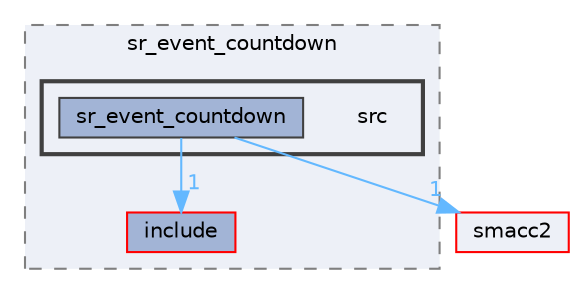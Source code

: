 digraph "smacc2_state_reactor_library/sr_event_countdown/src"
{
 // LATEX_PDF_SIZE
  bgcolor="transparent";
  edge [fontname=Helvetica,fontsize=10,labelfontname=Helvetica,labelfontsize=10];
  node [fontname=Helvetica,fontsize=10,shape=box,height=0.2,width=0.4];
  compound=true
  subgraph clusterdir_592440c3e063f9c7717bfbba92945e09 {
    graph [ bgcolor="#edf0f7", pencolor="grey50", label="sr_event_countdown", fontname=Helvetica,fontsize=10 style="filled,dashed", URL="dir_592440c3e063f9c7717bfbba92945e09.html",tooltip=""]
  dir_9245550806a3c058ea3f62bc557395a8 [label="include", fillcolor="#a2b4d6", color="red", style="filled", URL="dir_9245550806a3c058ea3f62bc557395a8.html",tooltip=""];
  subgraph clusterdir_1a8e65311f7986b07a2de1a726006f2a {
    graph [ bgcolor="#edf0f7", pencolor="grey25", label="", fontname=Helvetica,fontsize=10 style="filled,bold", URL="dir_1a8e65311f7986b07a2de1a726006f2a.html",tooltip=""]
    dir_1a8e65311f7986b07a2de1a726006f2a [shape=plaintext, label="src"];
  dir_a80dea046fbc45302936228f20b77d41 [label="sr_event_countdown", fillcolor="#a2b4d6", color="grey25", style="filled", URL="dir_a80dea046fbc45302936228f20b77d41.html",tooltip=""];
  }
  }
  dir_ce4c19d6108cf5285f3105ec9cd73bf1 [label="smacc2", fillcolor="#edf0f7", color="red", style="filled", URL="dir_ce4c19d6108cf5285f3105ec9cd73bf1.html",tooltip=""];
  dir_a80dea046fbc45302936228f20b77d41->dir_9245550806a3c058ea3f62bc557395a8 [headlabel="1", labeldistance=1.5 headhref="dir_000058_000028.html" color="steelblue1" fontcolor="steelblue1"];
  dir_a80dea046fbc45302936228f20b77d41->dir_ce4c19d6108cf5285f3105ec9cd73bf1 [headlabel="1", labeldistance=1.5 headhref="dir_000058_000043.html" color="steelblue1" fontcolor="steelblue1"];
}

